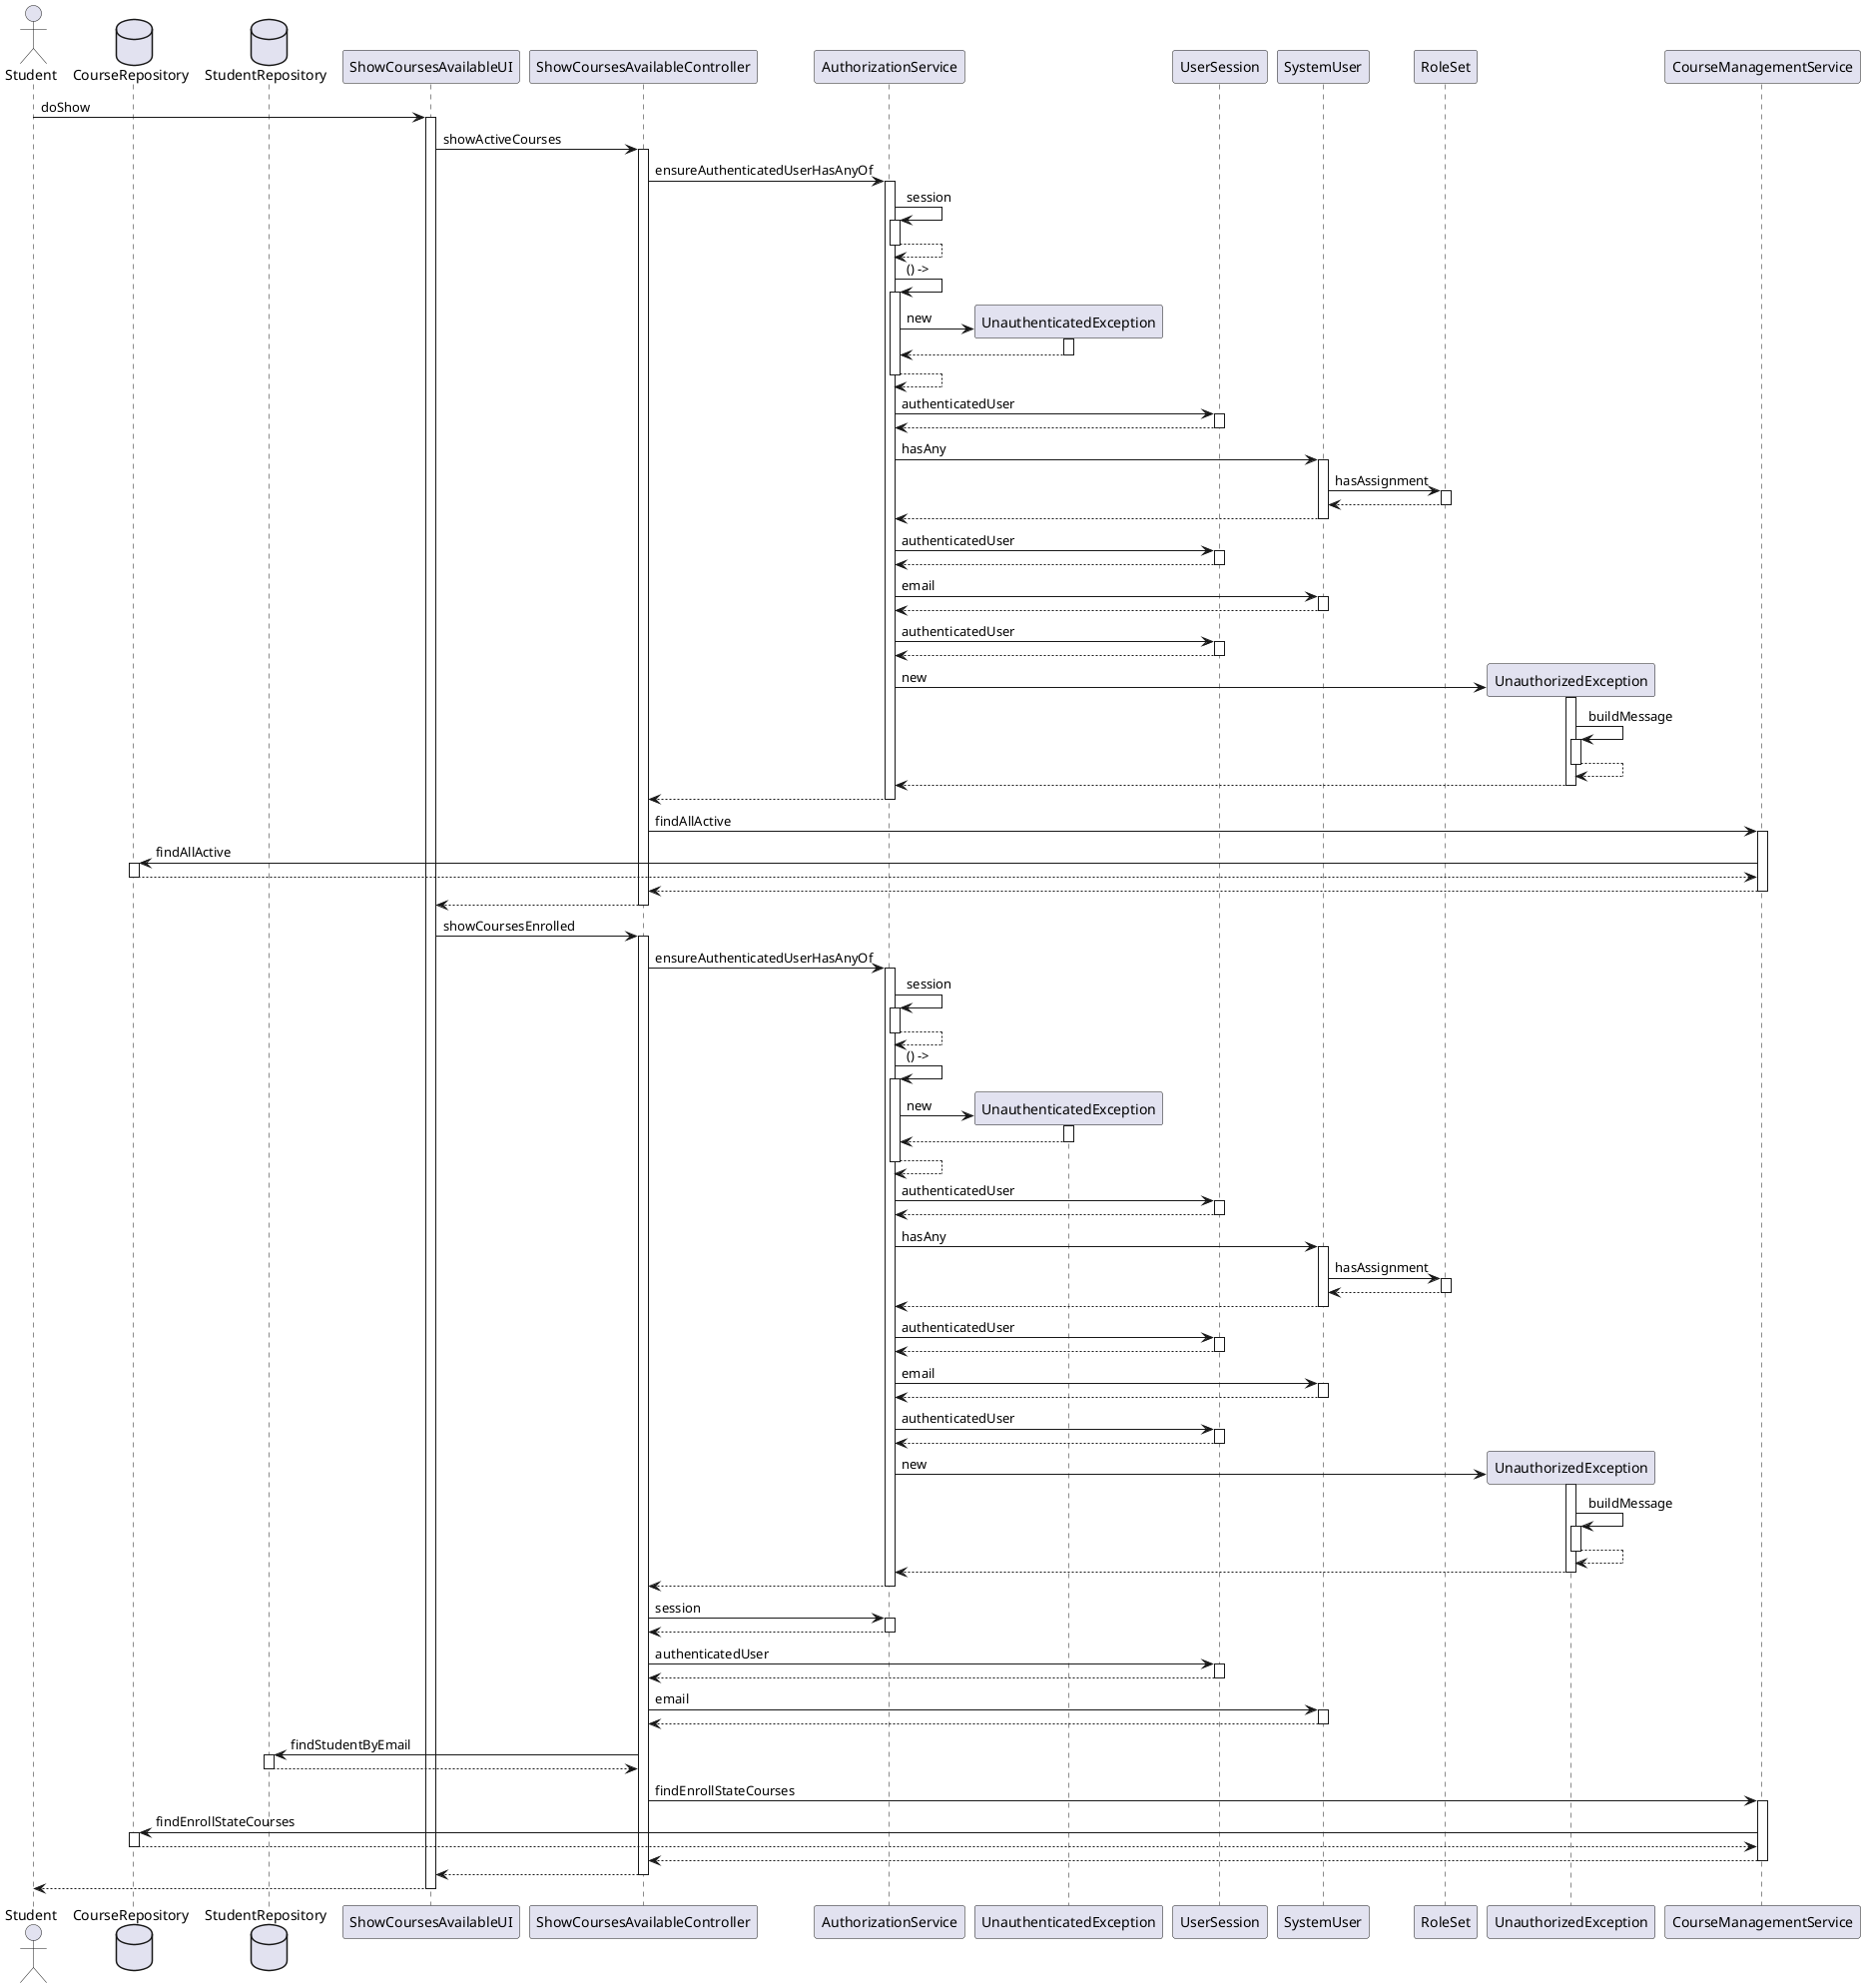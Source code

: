 @startuml
actor Student
database "CourseRepository" as CDB
database "StudentRepository" as SDB
Student -> ShowCoursesAvailableUI : doShow
activate ShowCoursesAvailableUI
ShowCoursesAvailableUI -> ShowCoursesAvailableController : showActiveCourses
activate ShowCoursesAvailableController
ShowCoursesAvailableController -> AuthorizationService : ensureAuthenticatedUserHasAnyOf
activate AuthorizationService
AuthorizationService -> AuthorizationService : session
activate AuthorizationService
AuthorizationService --> AuthorizationService
deactivate AuthorizationService
AuthorizationService -> AuthorizationService : () ->
activate AuthorizationService
create UnauthenticatedException
AuthorizationService -> UnauthenticatedException : new
activate UnauthenticatedException
UnauthenticatedException --> AuthorizationService
deactivate UnauthenticatedException
AuthorizationService --> AuthorizationService
deactivate AuthorizationService
AuthorizationService -> UserSession : authenticatedUser
activate UserSession
UserSession --> AuthorizationService
deactivate UserSession
AuthorizationService -> SystemUser : hasAny
activate SystemUser
SystemUser -> RoleSet : hasAssignment
activate RoleSet
RoleSet --> SystemUser
deactivate RoleSet
SystemUser --> AuthorizationService
deactivate SystemUser
AuthorizationService -> UserSession : authenticatedUser
activate UserSession
UserSession --> AuthorizationService
deactivate UserSession
AuthorizationService -> SystemUser : email
activate SystemUser
SystemUser --> AuthorizationService
deactivate SystemUser
AuthorizationService -> UserSession : authenticatedUser
activate UserSession
UserSession --> AuthorizationService
deactivate UserSession
create UnauthorizedException
AuthorizationService -> UnauthorizedException : new
activate UnauthorizedException
UnauthorizedException -> UnauthorizedException : buildMessage
activate UnauthorizedException
UnauthorizedException --> UnauthorizedException
deactivate UnauthorizedException
UnauthorizedException --> AuthorizationService
deactivate UnauthorizedException
AuthorizationService --> ShowCoursesAvailableController
deactivate AuthorizationService
ShowCoursesAvailableController -> CourseManagementService : findAllActive
activate CourseManagementService
CourseManagementService -> CDB : findAllActive
activate CDB
CDB --> CourseManagementService
deactivate CDB
CourseManagementService --> ShowCoursesAvailableController
deactivate CourseManagementService
ShowCoursesAvailableController --> ShowCoursesAvailableUI
deactivate ShowCoursesAvailableController
ShowCoursesAvailableUI -> ShowCoursesAvailableController : showCoursesEnrolled
activate ShowCoursesAvailableController
ShowCoursesAvailableController -> AuthorizationService : ensureAuthenticatedUserHasAnyOf
activate AuthorizationService
AuthorizationService -> AuthorizationService : session
activate AuthorizationService
AuthorizationService --> AuthorizationService
deactivate AuthorizationService
AuthorizationService -> AuthorizationService : () ->
activate AuthorizationService
create UnauthenticatedException
AuthorizationService -> UnauthenticatedException : new
activate UnauthenticatedException
UnauthenticatedException --> AuthorizationService
deactivate UnauthenticatedException
AuthorizationService --> AuthorizationService
deactivate AuthorizationService
AuthorizationService -> UserSession : authenticatedUser
activate UserSession
UserSession --> AuthorizationService
deactivate UserSession
AuthorizationService -> SystemUser : hasAny
activate SystemUser
SystemUser -> RoleSet : hasAssignment
activate RoleSet
RoleSet --> SystemUser
deactivate RoleSet
SystemUser --> AuthorizationService
deactivate SystemUser
AuthorizationService -> UserSession : authenticatedUser
activate UserSession
UserSession --> AuthorizationService
deactivate UserSession
AuthorizationService -> SystemUser : email
activate SystemUser
SystemUser --> AuthorizationService
deactivate SystemUser
AuthorizationService -> UserSession : authenticatedUser
activate UserSession
UserSession --> AuthorizationService
deactivate UserSession
create UnauthorizedException
AuthorizationService -> UnauthorizedException : new
activate UnauthorizedException
UnauthorizedException -> UnauthorizedException : buildMessage
activate UnauthorizedException
UnauthorizedException --> UnauthorizedException
deactivate UnauthorizedException
UnauthorizedException --> AuthorizationService
deactivate UnauthorizedException
AuthorizationService --> ShowCoursesAvailableController
deactivate AuthorizationService
ShowCoursesAvailableController -> AuthorizationService : session
activate AuthorizationService
AuthorizationService --> ShowCoursesAvailableController
deactivate AuthorizationService

ShowCoursesAvailableController -> UserSession : authenticatedUser
activate UserSession
UserSession --> ShowCoursesAvailableController
deactivate UserSession
ShowCoursesAvailableController -> SystemUser : email
activate SystemUser
SystemUser --> ShowCoursesAvailableController
deactivate SystemUser

ShowCoursesAvailableController -> SDB : findStudentByEmail
activate SDB
SDB --> ShowCoursesAvailableController
deactivate SDB
ShowCoursesAvailableController -> CourseManagementService : findEnrollStateCourses

activate CourseManagementService
CourseManagementService -> CDB : findEnrollStateCourses
activate CDB
CDB --> CourseManagementService
deactivate CDB
CourseManagementService --> ShowCoursesAvailableController
deactivate CourseManagementService
ShowCoursesAvailableController --> ShowCoursesAvailableUI
deactivate ShowCoursesAvailableController
return
@enduml
